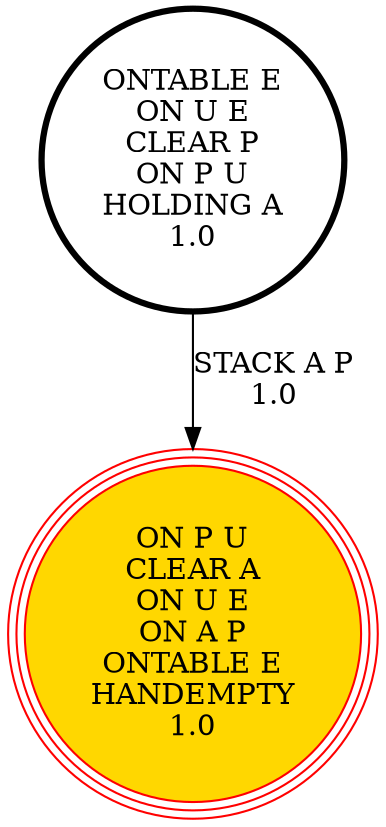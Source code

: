 digraph {
"ONTABLE E\nON U E\nCLEAR P\nON P U\nHOLDING A\n1.0\n" -> "ON P U\nCLEAR A\nON U E\nON A P\nONTABLE E\nHANDEMPTY\n1.0\n"[label="STACK A P\n1.0\n"];
"ON P U\nCLEAR A\nON U E\nON A P\nONTABLE E\nHANDEMPTY\n1.0\n" [shape=circle, style=filled color=red, fillcolor=gold, peripheries=3];
"ON P U\nCLEAR A\nON U E\nON A P\nONTABLE E\nHANDEMPTY\n1.0\n" [shape=circle, style=filled color=red, fillcolor=gold, peripheries=3];
"ONTABLE E\nON U E\nCLEAR P\nON P U\nHOLDING A\n1.0\n" [shape=circle, penwidth=3];
}
